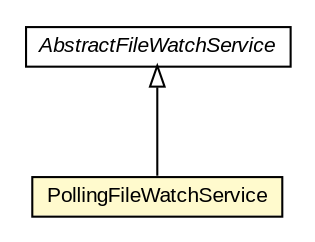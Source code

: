#!/usr/local/bin/dot
#
# Class diagram 
# Generated by UMLGraph version R5_6-24-gf6e263 (http://www.umlgraph.org/)
#

digraph G {
	edge [fontname="arial",fontsize=10,labelfontname="arial",labelfontsize=10];
	node [fontname="arial",fontsize=10,shape=plaintext];
	nodesep=0.25;
	ranksep=0.5;
	// com.google.code.play2.watcher.polling.PollingFileWatchService
	c4 [label=<<table title="com.google.code.play2.watcher.polling.PollingFileWatchService" border="0" cellborder="1" cellspacing="0" cellpadding="2" port="p" bgcolor="lemonChiffon" href="./PollingFileWatchService.html">
		<tr><td><table border="0" cellspacing="0" cellpadding="1">
<tr><td align="center" balign="center"> PollingFileWatchService </td></tr>
		</table></td></tr>
		</table>>, URL="./PollingFileWatchService.html", fontname="arial", fontcolor="black", fontsize=10.0];
	//com.google.code.play2.watcher.polling.PollingFileWatchService extends com.google.code.play2.watcher.api.AbstractFileWatchService
	c10:p -> c4:p [dir=back,arrowtail=empty];
	// com.google.code.play2.watcher.api.AbstractFileWatchService
	c10 [label=<<table title="com.google.code.play2.watcher.api.AbstractFileWatchService" border="0" cellborder="1" cellspacing="0" cellpadding="2" port="p">
		<tr><td><table border="0" cellspacing="0" cellpadding="1">
<tr><td align="center" balign="center"><font face="arial italic"> AbstractFileWatchService </font></td></tr>
		</table></td></tr>
		</table>>, URL="null", fontname="arial", fontcolor="black", fontsize=10.0];
}


